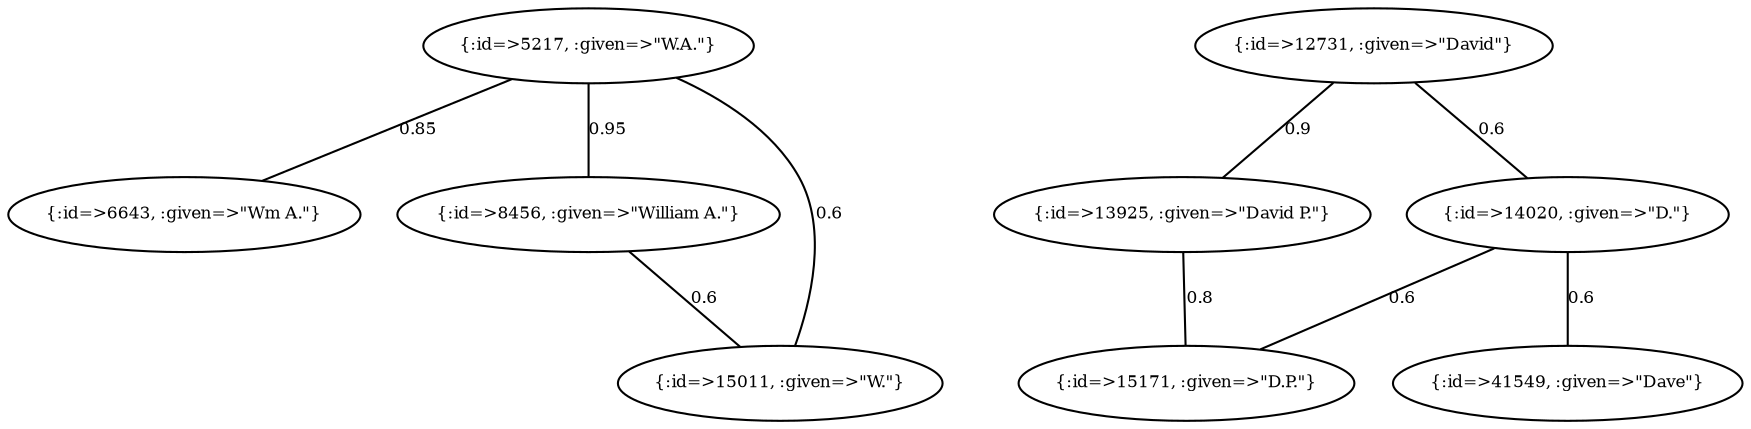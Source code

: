 graph Collector__WeightedGraph {
    "{:id=>5217, :given=>\"W.A.\"}" [
        fontsize = 8,
        label = "{:id=>5217, :given=>\"W.A.\"}"
    ]

    "{:id=>6643, :given=>\"Wm A.\"}" [
        fontsize = 8,
        label = "{:id=>6643, :given=>\"Wm A.\"}"
    ]

    "{:id=>8456, :given=>\"William A.\"}" [
        fontsize = 8,
        label = "{:id=>8456, :given=>\"William A.\"}"
    ]

    "{:id=>12731, :given=>\"David\"}" [
        fontsize = 8,
        label = "{:id=>12731, :given=>\"David\"}"
    ]

    "{:id=>13925, :given=>\"David P.\"}" [
        fontsize = 8,
        label = "{:id=>13925, :given=>\"David P.\"}"
    ]

    "{:id=>14020, :given=>\"D.\"}" [
        fontsize = 8,
        label = "{:id=>14020, :given=>\"D.\"}"
    ]

    "{:id=>15011, :given=>\"W.\"}" [
        fontsize = 8,
        label = "{:id=>15011, :given=>\"W.\"}"
    ]

    "{:id=>15171, :given=>\"D.P.\"}" [
        fontsize = 8,
        label = "{:id=>15171, :given=>\"D.P.\"}"
    ]

    "{:id=>41549, :given=>\"Dave\"}" [
        fontsize = 8,
        label = "{:id=>41549, :given=>\"Dave\"}"
    ]

    "{:id=>5217, :given=>\"W.A.\"}" -- "{:id=>6643, :given=>\"Wm A.\"}" [
        fontsize = 8,
        label = 0.85
    ]

    "{:id=>5217, :given=>\"W.A.\"}" -- "{:id=>8456, :given=>\"William A.\"}" [
        fontsize = 8,
        label = 0.95
    ]

    "{:id=>5217, :given=>\"W.A.\"}" -- "{:id=>15011, :given=>\"W.\"}" [
        fontsize = 8,
        label = 0.6
    ]

    "{:id=>8456, :given=>\"William A.\"}" -- "{:id=>15011, :given=>\"W.\"}" [
        fontsize = 8,
        label = 0.6
    ]

    "{:id=>12731, :given=>\"David\"}" -- "{:id=>13925, :given=>\"David P.\"}" [
        fontsize = 8,
        label = 0.9
    ]

    "{:id=>12731, :given=>\"David\"}" -- "{:id=>14020, :given=>\"D.\"}" [
        fontsize = 8,
        label = 0.6
    ]

    "{:id=>13925, :given=>\"David P.\"}" -- "{:id=>15171, :given=>\"D.P.\"}" [
        fontsize = 8,
        label = 0.8
    ]

    "{:id=>14020, :given=>\"D.\"}" -- "{:id=>15171, :given=>\"D.P.\"}" [
        fontsize = 8,
        label = 0.6
    ]

    "{:id=>14020, :given=>\"D.\"}" -- "{:id=>41549, :given=>\"Dave\"}" [
        fontsize = 8,
        label = 0.6
    ]
}
